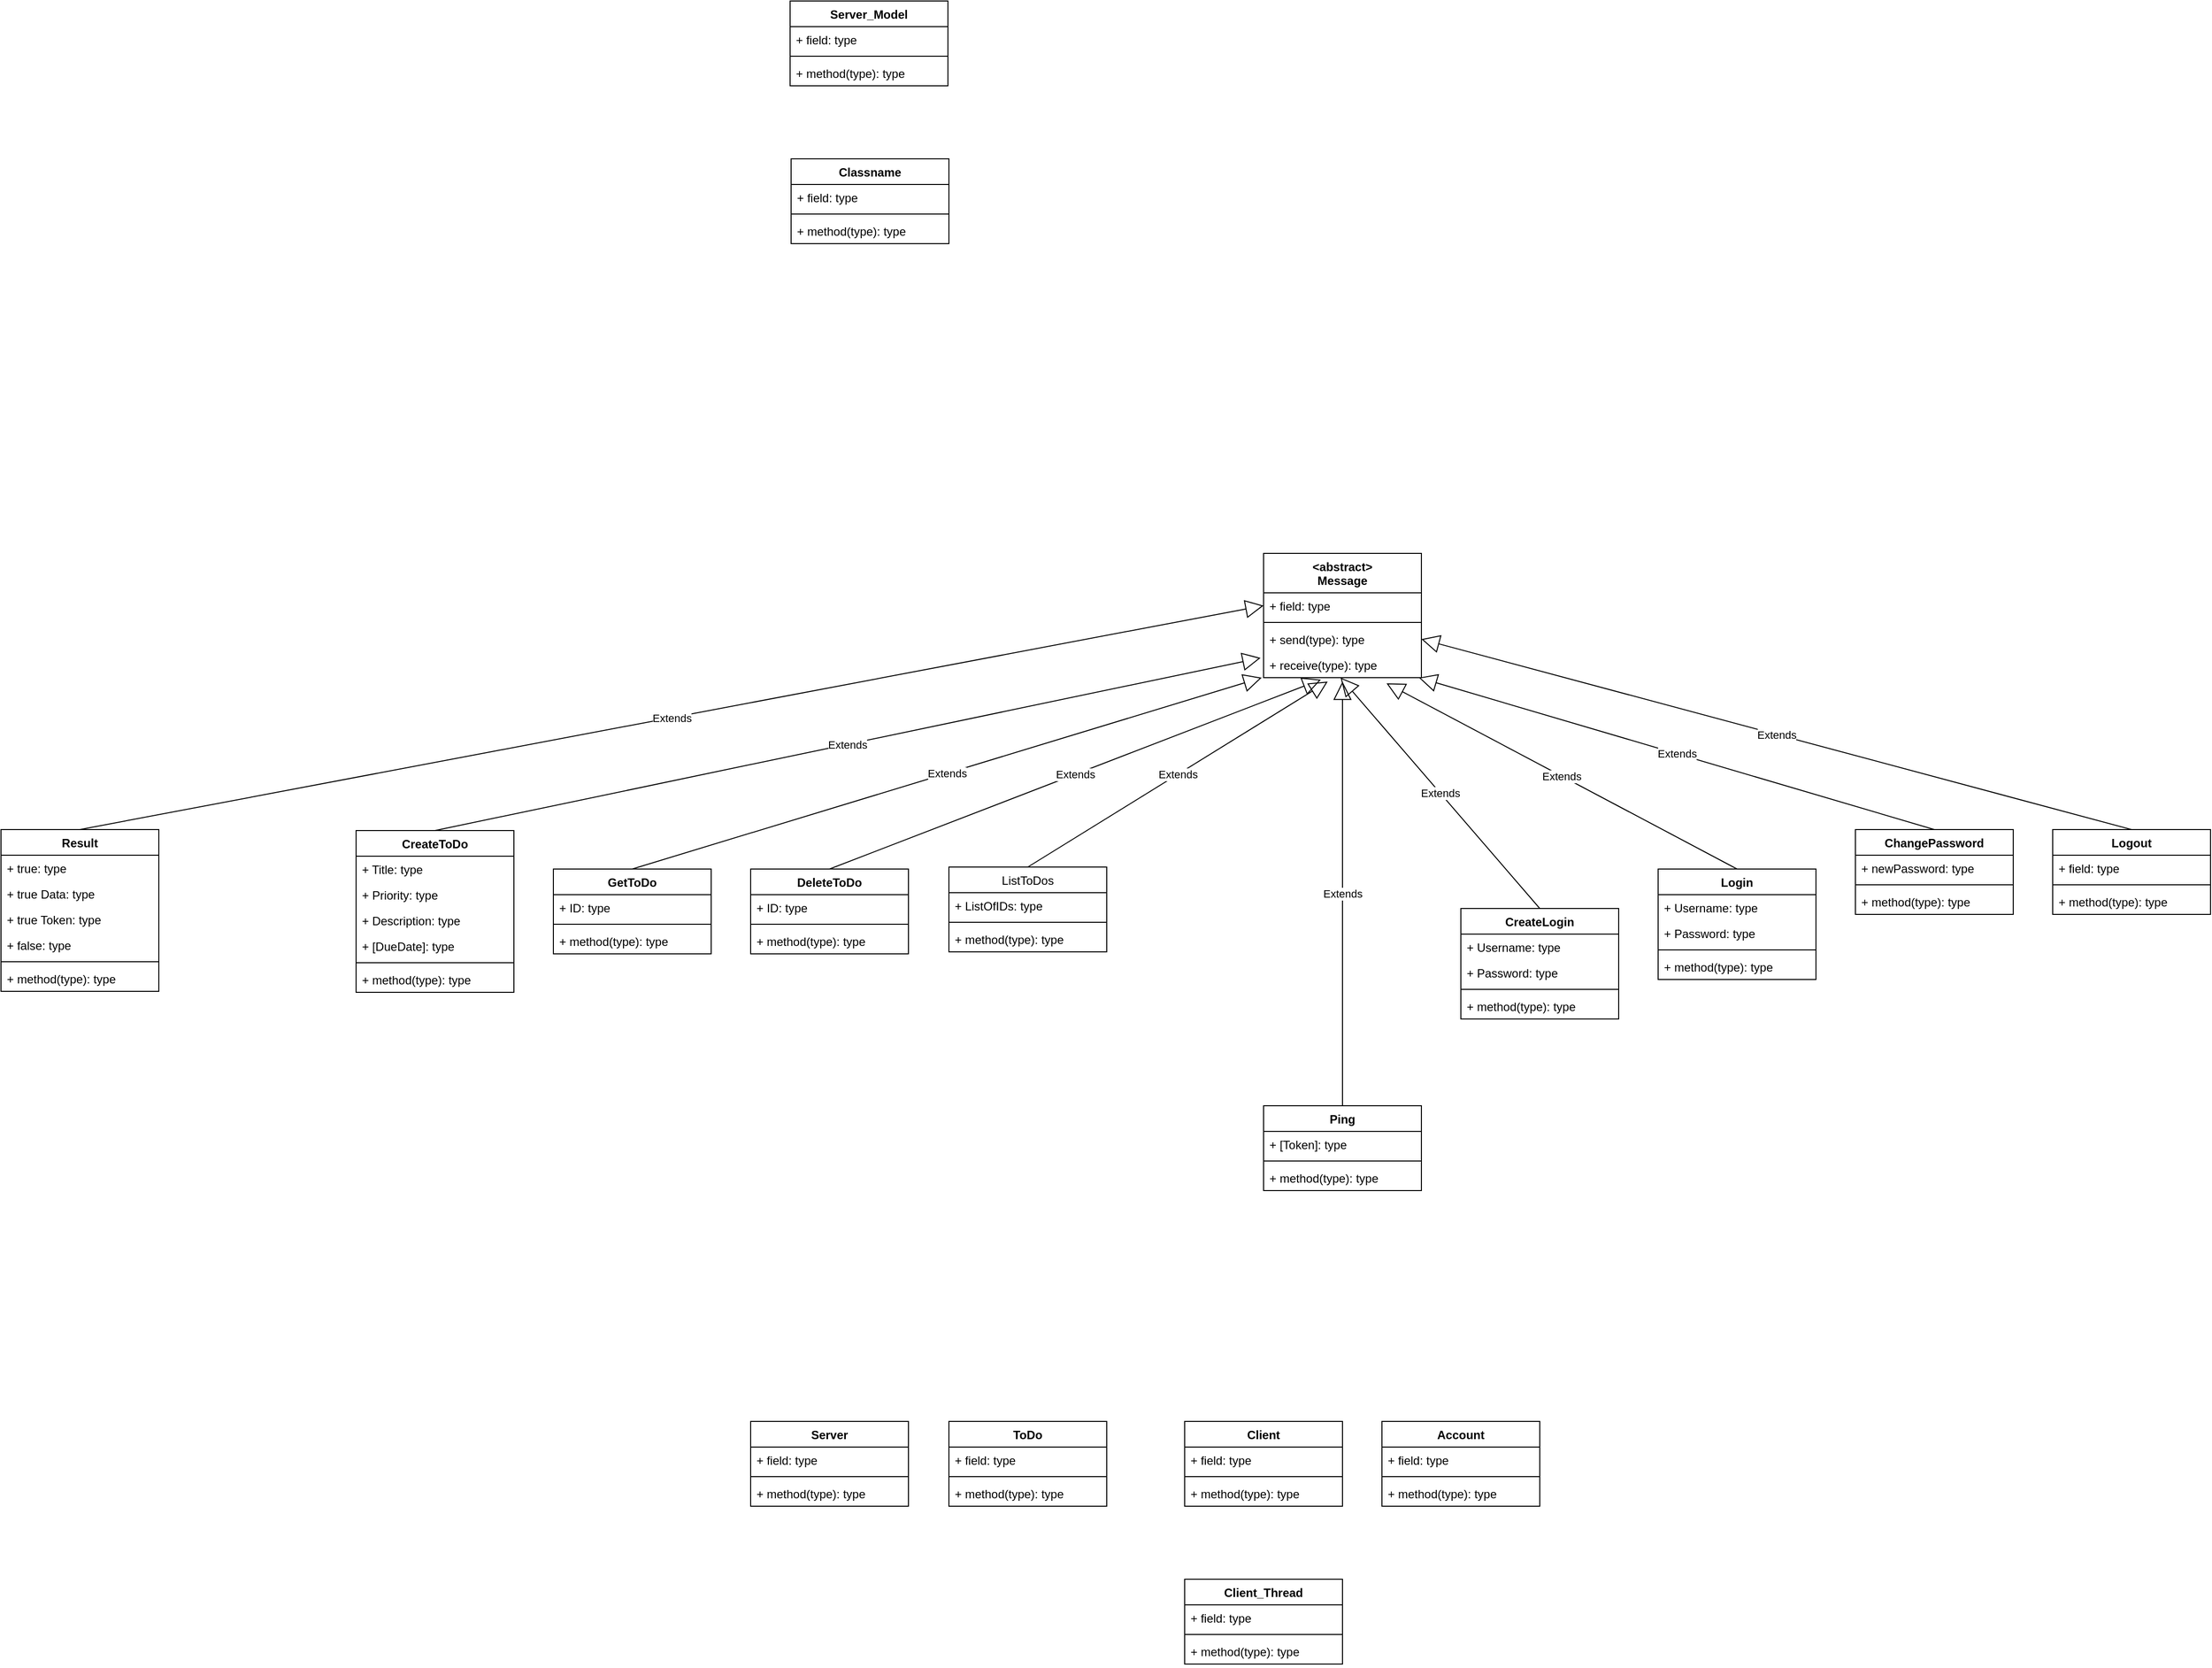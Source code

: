 <mxfile version="13.9.9" type="device"><diagram id="no9WudZWAR67EoonctpQ" name="Seite-1"><mxGraphModel dx="813" dy="470" grid="1" gridSize="10" guides="1" tooltips="1" connect="1" arrows="1" fold="1" page="1" pageScale="1" pageWidth="827" pageHeight="1169" math="0" shadow="0"><root><mxCell id="0"/><mxCell id="1" parent="0"/><mxCell id="TeXNoeXtq7g50QAQcH3q-9" value="Server" style="swimlane;fontStyle=1;align=center;verticalAlign=top;childLayout=stackLayout;horizontal=1;startSize=26;horizontalStack=0;resizeParent=1;resizeParentMax=0;resizeLast=0;collapsible=1;marginBottom=0;" parent="1" vertex="1"><mxGeometry x="1040" y="1560" width="160" height="86" as="geometry"/></mxCell><mxCell id="TeXNoeXtq7g50QAQcH3q-10" value="+ field: type" style="text;strokeColor=none;fillColor=none;align=left;verticalAlign=top;spacingLeft=4;spacingRight=4;overflow=hidden;rotatable=0;points=[[0,0.5],[1,0.5]];portConstraint=eastwest;" parent="TeXNoeXtq7g50QAQcH3q-9" vertex="1"><mxGeometry y="26" width="160" height="26" as="geometry"/></mxCell><mxCell id="TeXNoeXtq7g50QAQcH3q-11" value="" style="line;strokeWidth=1;fillColor=none;align=left;verticalAlign=middle;spacingTop=-1;spacingLeft=3;spacingRight=3;rotatable=0;labelPosition=right;points=[];portConstraint=eastwest;" parent="TeXNoeXtq7g50QAQcH3q-9" vertex="1"><mxGeometry y="52" width="160" height="8" as="geometry"/></mxCell><mxCell id="TeXNoeXtq7g50QAQcH3q-12" value="+ method(type): type" style="text;strokeColor=none;fillColor=none;align=left;verticalAlign=top;spacingLeft=4;spacingRight=4;overflow=hidden;rotatable=0;points=[[0,0.5],[1,0.5]];portConstraint=eastwest;" parent="TeXNoeXtq7g50QAQcH3q-9" vertex="1"><mxGeometry y="60" width="160" height="26" as="geometry"/></mxCell><mxCell id="TeXNoeXtq7g50QAQcH3q-13" value="Client" style="swimlane;fontStyle=1;align=center;verticalAlign=top;childLayout=stackLayout;horizontal=1;startSize=26;horizontalStack=0;resizeParent=1;resizeParentMax=0;resizeLast=0;collapsible=1;marginBottom=0;" parent="1" vertex="1"><mxGeometry x="1480" y="1560" width="160" height="86" as="geometry"/></mxCell><mxCell id="TeXNoeXtq7g50QAQcH3q-14" value="+ field: type" style="text;strokeColor=none;fillColor=none;align=left;verticalAlign=top;spacingLeft=4;spacingRight=4;overflow=hidden;rotatable=0;points=[[0,0.5],[1,0.5]];portConstraint=eastwest;" parent="TeXNoeXtq7g50QAQcH3q-13" vertex="1"><mxGeometry y="26" width="160" height="26" as="geometry"/></mxCell><mxCell id="TeXNoeXtq7g50QAQcH3q-15" value="" style="line;strokeWidth=1;fillColor=none;align=left;verticalAlign=middle;spacingTop=-1;spacingLeft=3;spacingRight=3;rotatable=0;labelPosition=right;points=[];portConstraint=eastwest;" parent="TeXNoeXtq7g50QAQcH3q-13" vertex="1"><mxGeometry y="52" width="160" height="8" as="geometry"/></mxCell><mxCell id="TeXNoeXtq7g50QAQcH3q-16" value="+ method(type): type" style="text;strokeColor=none;fillColor=none;align=left;verticalAlign=top;spacingLeft=4;spacingRight=4;overflow=hidden;rotatable=0;points=[[0,0.5],[1,0.5]];portConstraint=eastwest;" parent="TeXNoeXtq7g50QAQcH3q-13" vertex="1"><mxGeometry y="60" width="160" height="26" as="geometry"/></mxCell><mxCell id="TeXNoeXtq7g50QAQcH3q-17" value="Account" style="swimlane;fontStyle=1;align=center;verticalAlign=top;childLayout=stackLayout;horizontal=1;startSize=26;horizontalStack=0;resizeParent=1;resizeParentMax=0;resizeLast=0;collapsible=1;marginBottom=0;" parent="1" vertex="1"><mxGeometry x="1680" y="1560" width="160" height="86" as="geometry"/></mxCell><mxCell id="TeXNoeXtq7g50QAQcH3q-18" value="+ field: type" style="text;strokeColor=none;fillColor=none;align=left;verticalAlign=top;spacingLeft=4;spacingRight=4;overflow=hidden;rotatable=0;points=[[0,0.5],[1,0.5]];portConstraint=eastwest;" parent="TeXNoeXtq7g50QAQcH3q-17" vertex="1"><mxGeometry y="26" width="160" height="26" as="geometry"/></mxCell><mxCell id="TeXNoeXtq7g50QAQcH3q-19" value="" style="line;strokeWidth=1;fillColor=none;align=left;verticalAlign=middle;spacingTop=-1;spacingLeft=3;spacingRight=3;rotatable=0;labelPosition=right;points=[];portConstraint=eastwest;" parent="TeXNoeXtq7g50QAQcH3q-17" vertex="1"><mxGeometry y="52" width="160" height="8" as="geometry"/></mxCell><mxCell id="TeXNoeXtq7g50QAQcH3q-20" value="+ method(type): type" style="text;strokeColor=none;fillColor=none;align=left;verticalAlign=top;spacingLeft=4;spacingRight=4;overflow=hidden;rotatable=0;points=[[0,0.5],[1,0.5]];portConstraint=eastwest;" parent="TeXNoeXtq7g50QAQcH3q-17" vertex="1"><mxGeometry y="60" width="160" height="26" as="geometry"/></mxCell><mxCell id="TeXNoeXtq7g50QAQcH3q-21" value="Client_Thread" style="swimlane;fontStyle=1;align=center;verticalAlign=top;childLayout=stackLayout;horizontal=1;startSize=26;horizontalStack=0;resizeParent=1;resizeParentMax=0;resizeLast=0;collapsible=1;marginBottom=0;" parent="1" vertex="1"><mxGeometry x="1480" y="1720" width="160" height="86" as="geometry"/></mxCell><mxCell id="TeXNoeXtq7g50QAQcH3q-22" value="+ field: type" style="text;strokeColor=none;fillColor=none;align=left;verticalAlign=top;spacingLeft=4;spacingRight=4;overflow=hidden;rotatable=0;points=[[0,0.5],[1,0.5]];portConstraint=eastwest;" parent="TeXNoeXtq7g50QAQcH3q-21" vertex="1"><mxGeometry y="26" width="160" height="26" as="geometry"/></mxCell><mxCell id="TeXNoeXtq7g50QAQcH3q-23" value="" style="line;strokeWidth=1;fillColor=none;align=left;verticalAlign=middle;spacingTop=-1;spacingLeft=3;spacingRight=3;rotatable=0;labelPosition=right;points=[];portConstraint=eastwest;" parent="TeXNoeXtq7g50QAQcH3q-21" vertex="1"><mxGeometry y="52" width="160" height="8" as="geometry"/></mxCell><mxCell id="TeXNoeXtq7g50QAQcH3q-24" value="+ method(type): type" style="text;strokeColor=none;fillColor=none;align=left;verticalAlign=top;spacingLeft=4;spacingRight=4;overflow=hidden;rotatable=0;points=[[0,0.5],[1,0.5]];portConstraint=eastwest;" parent="TeXNoeXtq7g50QAQcH3q-21" vertex="1"><mxGeometry y="60" width="160" height="26" as="geometry"/></mxCell><mxCell id="TeXNoeXtq7g50QAQcH3q-25" value="ToDo" style="swimlane;fontStyle=1;align=center;verticalAlign=top;childLayout=stackLayout;horizontal=1;startSize=26;horizontalStack=0;resizeParent=1;resizeParentMax=0;resizeLast=0;collapsible=1;marginBottom=0;" parent="1" vertex="1"><mxGeometry x="1241" y="1560" width="160" height="86" as="geometry"/></mxCell><mxCell id="TeXNoeXtq7g50QAQcH3q-26" value="+ field: type" style="text;strokeColor=none;fillColor=none;align=left;verticalAlign=top;spacingLeft=4;spacingRight=4;overflow=hidden;rotatable=0;points=[[0,0.5],[1,0.5]];portConstraint=eastwest;" parent="TeXNoeXtq7g50QAQcH3q-25" vertex="1"><mxGeometry y="26" width="160" height="26" as="geometry"/></mxCell><mxCell id="TeXNoeXtq7g50QAQcH3q-27" value="" style="line;strokeWidth=1;fillColor=none;align=left;verticalAlign=middle;spacingTop=-1;spacingLeft=3;spacingRight=3;rotatable=0;labelPosition=right;points=[];portConstraint=eastwest;" parent="TeXNoeXtq7g50QAQcH3q-25" vertex="1"><mxGeometry y="52" width="160" height="8" as="geometry"/></mxCell><mxCell id="TeXNoeXtq7g50QAQcH3q-28" value="+ method(type): type" style="text;strokeColor=none;fillColor=none;align=left;verticalAlign=top;spacingLeft=4;spacingRight=4;overflow=hidden;rotatable=0;points=[[0,0.5],[1,0.5]];portConstraint=eastwest;" parent="TeXNoeXtq7g50QAQcH3q-25" vertex="1"><mxGeometry y="60" width="160" height="26" as="geometry"/></mxCell><mxCell id="TeXNoeXtq7g50QAQcH3q-30" value="&lt;abstract&gt;&#10;Message" style="swimlane;fontStyle=1;align=center;verticalAlign=top;childLayout=stackLayout;horizontal=1;startSize=40;horizontalStack=0;resizeParent=1;resizeParentMax=0;resizeLast=0;collapsible=1;marginBottom=0;" parent="1" vertex="1"><mxGeometry x="1560" y="680" width="160" height="126" as="geometry"/></mxCell><mxCell id="TeXNoeXtq7g50QAQcH3q-31" value="+ field: type" style="text;strokeColor=none;fillColor=none;align=left;verticalAlign=top;spacingLeft=4;spacingRight=4;overflow=hidden;rotatable=0;points=[[0,0.5],[1,0.5]];portConstraint=eastwest;" parent="TeXNoeXtq7g50QAQcH3q-30" vertex="1"><mxGeometry y="40" width="160" height="26" as="geometry"/></mxCell><mxCell id="TeXNoeXtq7g50QAQcH3q-32" value="" style="line;strokeWidth=1;fillColor=none;align=left;verticalAlign=middle;spacingTop=-1;spacingLeft=3;spacingRight=3;rotatable=0;labelPosition=right;points=[];portConstraint=eastwest;" parent="TeXNoeXtq7g50QAQcH3q-30" vertex="1"><mxGeometry y="66" width="160" height="8" as="geometry"/></mxCell><mxCell id="TeXNoeXtq7g50QAQcH3q-33" value="+ send(type): type" style="text;strokeColor=none;fillColor=none;align=left;verticalAlign=top;spacingLeft=4;spacingRight=4;overflow=hidden;rotatable=0;points=[[0,0.5],[1,0.5]];portConstraint=eastwest;" parent="TeXNoeXtq7g50QAQcH3q-30" vertex="1"><mxGeometry y="74" width="160" height="26" as="geometry"/></mxCell><mxCell id="TeXNoeXtq7g50QAQcH3q-34" value="+ receive(type): type" style="text;strokeColor=none;fillColor=none;align=left;verticalAlign=top;spacingLeft=4;spacingRight=4;overflow=hidden;rotatable=0;points=[[0,0.5],[1,0.5]];portConstraint=eastwest;" parent="TeXNoeXtq7g50QAQcH3q-30" vertex="1"><mxGeometry y="100" width="160" height="26" as="geometry"/></mxCell><mxCell id="TeXNoeXtq7g50QAQcH3q-35" value="CreateLogin" style="swimlane;fontStyle=1;align=center;verticalAlign=top;childLayout=stackLayout;horizontal=1;startSize=26;horizontalStack=0;resizeParent=1;resizeParentMax=0;resizeLast=0;collapsible=1;marginBottom=0;" parent="1" vertex="1"><mxGeometry x="1760" y="1040" width="160" height="112" as="geometry"/></mxCell><mxCell id="TeXNoeXtq7g50QAQcH3q-39" value="Extends" style="endArrow=block;endSize=16;endFill=0;html=1;entryX=0.488;entryY=1;entryDx=0;entryDy=0;entryPerimeter=0;" parent="TeXNoeXtq7g50QAQcH3q-35" target="TeXNoeXtq7g50QAQcH3q-34" edge="1"><mxGeometry width="160" relative="1" as="geometry"><mxPoint x="80" as="sourcePoint"/><mxPoint x="240" as="targetPoint"/></mxGeometry></mxCell><mxCell id="TeXNoeXtq7g50QAQcH3q-36" value="+ Username: type" style="text;strokeColor=none;fillColor=none;align=left;verticalAlign=top;spacingLeft=4;spacingRight=4;overflow=hidden;rotatable=0;points=[[0,0.5],[1,0.5]];portConstraint=eastwest;" parent="TeXNoeXtq7g50QAQcH3q-35" vertex="1"><mxGeometry y="26" width="160" height="26" as="geometry"/></mxCell><mxCell id="TeXNoeXtq7g50QAQcH3q-79" value="+ Password: type" style="text;strokeColor=none;fillColor=none;align=left;verticalAlign=top;spacingLeft=4;spacingRight=4;overflow=hidden;rotatable=0;points=[[0,0.5],[1,0.5]];portConstraint=eastwest;" parent="TeXNoeXtq7g50QAQcH3q-35" vertex="1"><mxGeometry y="52" width="160" height="26" as="geometry"/></mxCell><mxCell id="TeXNoeXtq7g50QAQcH3q-37" value="" style="line;strokeWidth=1;fillColor=none;align=left;verticalAlign=middle;spacingTop=-1;spacingLeft=3;spacingRight=3;rotatable=0;labelPosition=right;points=[];portConstraint=eastwest;" parent="TeXNoeXtq7g50QAQcH3q-35" vertex="1"><mxGeometry y="78" width="160" height="8" as="geometry"/></mxCell><mxCell id="TeXNoeXtq7g50QAQcH3q-38" value="+ method(type): type" style="text;strokeColor=none;fillColor=none;align=left;verticalAlign=top;spacingLeft=4;spacingRight=4;overflow=hidden;rotatable=0;points=[[0,0.5],[1,0.5]];portConstraint=eastwest;" parent="TeXNoeXtq7g50QAQcH3q-35" vertex="1"><mxGeometry y="86" width="160" height="26" as="geometry"/></mxCell><mxCell id="TeXNoeXtq7g50QAQcH3q-44" value="ChangePassword" style="swimlane;fontStyle=1;align=center;verticalAlign=top;childLayout=stackLayout;horizontal=1;startSize=26;horizontalStack=0;resizeParent=1;resizeParentMax=0;resizeLast=0;collapsible=1;marginBottom=0;" parent="1" vertex="1"><mxGeometry x="2160" y="960" width="160" height="86" as="geometry"/></mxCell><mxCell id="TeXNoeXtq7g50QAQcH3q-45" value="Extends" style="endArrow=block;endSize=16;endFill=0;html=1;entryX=0.984;entryY=1;entryDx=0;entryDy=0;entryPerimeter=0;" parent="TeXNoeXtq7g50QAQcH3q-44" target="TeXNoeXtq7g50QAQcH3q-34" edge="1"><mxGeometry width="160" relative="1" as="geometry"><mxPoint x="80" as="sourcePoint"/><mxPoint x="240" as="targetPoint"/></mxGeometry></mxCell><mxCell id="TeXNoeXtq7g50QAQcH3q-46" value="+ newPassword: type" style="text;strokeColor=none;fillColor=none;align=left;verticalAlign=top;spacingLeft=4;spacingRight=4;overflow=hidden;rotatable=0;points=[[0,0.5],[1,0.5]];portConstraint=eastwest;" parent="TeXNoeXtq7g50QAQcH3q-44" vertex="1"><mxGeometry y="26" width="160" height="26" as="geometry"/></mxCell><mxCell id="TeXNoeXtq7g50QAQcH3q-47" value="" style="line;strokeWidth=1;fillColor=none;align=left;verticalAlign=middle;spacingTop=-1;spacingLeft=3;spacingRight=3;rotatable=0;labelPosition=right;points=[];portConstraint=eastwest;" parent="TeXNoeXtq7g50QAQcH3q-44" vertex="1"><mxGeometry y="52" width="160" height="8" as="geometry"/></mxCell><mxCell id="TeXNoeXtq7g50QAQcH3q-48" value="+ method(type): type" style="text;strokeColor=none;fillColor=none;align=left;verticalAlign=top;spacingLeft=4;spacingRight=4;overflow=hidden;rotatable=0;points=[[0,0.5],[1,0.5]];portConstraint=eastwest;" parent="TeXNoeXtq7g50QAQcH3q-44" vertex="1"><mxGeometry y="60" width="160" height="26" as="geometry"/></mxCell><mxCell id="TeXNoeXtq7g50QAQcH3q-49" value="Logout" style="swimlane;fontStyle=1;align=center;verticalAlign=top;childLayout=stackLayout;horizontal=1;startSize=26;horizontalStack=0;resizeParent=1;resizeParentMax=0;resizeLast=0;collapsible=1;marginBottom=0;" parent="1" vertex="1"><mxGeometry x="2360" y="960" width="160" height="86" as="geometry"/></mxCell><mxCell id="TeXNoeXtq7g50QAQcH3q-50" value="Extends" style="endArrow=block;endSize=16;endFill=0;html=1;entryX=1;entryY=0.5;entryDx=0;entryDy=0;" parent="TeXNoeXtq7g50QAQcH3q-49" target="TeXNoeXtq7g50QAQcH3q-33" edge="1"><mxGeometry width="160" relative="1" as="geometry"><mxPoint x="80" as="sourcePoint"/><mxPoint x="240" as="targetPoint"/></mxGeometry></mxCell><mxCell id="TeXNoeXtq7g50QAQcH3q-51" value="+ field: type" style="text;strokeColor=none;fillColor=none;align=left;verticalAlign=top;spacingLeft=4;spacingRight=4;overflow=hidden;rotatable=0;points=[[0,0.5],[1,0.5]];portConstraint=eastwest;" parent="TeXNoeXtq7g50QAQcH3q-49" vertex="1"><mxGeometry y="26" width="160" height="26" as="geometry"/></mxCell><mxCell id="TeXNoeXtq7g50QAQcH3q-52" value="" style="line;strokeWidth=1;fillColor=none;align=left;verticalAlign=middle;spacingTop=-1;spacingLeft=3;spacingRight=3;rotatable=0;labelPosition=right;points=[];portConstraint=eastwest;" parent="TeXNoeXtq7g50QAQcH3q-49" vertex="1"><mxGeometry y="52" width="160" height="8" as="geometry"/></mxCell><mxCell id="TeXNoeXtq7g50QAQcH3q-53" value="+ method(type): type" style="text;strokeColor=none;fillColor=none;align=left;verticalAlign=top;spacingLeft=4;spacingRight=4;overflow=hidden;rotatable=0;points=[[0,0.5],[1,0.5]];portConstraint=eastwest;" parent="TeXNoeXtq7g50QAQcH3q-49" vertex="1"><mxGeometry y="60" width="160" height="26" as="geometry"/></mxCell><mxCell id="TeXNoeXtq7g50QAQcH3q-54" value="CreateToDo" style="swimlane;fontStyle=1;align=center;verticalAlign=top;childLayout=stackLayout;horizontal=1;startSize=26;horizontalStack=0;resizeParent=1;resizeParentMax=0;resizeLast=0;collapsible=1;marginBottom=0;" parent="1" vertex="1"><mxGeometry x="640" y="961" width="160" height="164" as="geometry"/></mxCell><mxCell id="TeXNoeXtq7g50QAQcH3q-55" value="Extends" style="endArrow=block;endSize=16;endFill=0;html=1;entryX=-0.019;entryY=0.231;entryDx=0;entryDy=0;entryPerimeter=0;" parent="TeXNoeXtq7g50QAQcH3q-54" target="TeXNoeXtq7g50QAQcH3q-34" edge="1"><mxGeometry width="160" relative="1" as="geometry"><mxPoint x="80" as="sourcePoint"/><mxPoint x="240" as="targetPoint"/></mxGeometry></mxCell><mxCell id="TeXNoeXtq7g50QAQcH3q-56" value="+ Title: type" style="text;strokeColor=none;fillColor=none;align=left;verticalAlign=top;spacingLeft=4;spacingRight=4;overflow=hidden;rotatable=0;points=[[0,0.5],[1,0.5]];portConstraint=eastwest;" parent="TeXNoeXtq7g50QAQcH3q-54" vertex="1"><mxGeometry y="26" width="160" height="26" as="geometry"/></mxCell><mxCell id="TeXNoeXtq7g50QAQcH3q-86" value="+ Priority: type" style="text;strokeColor=none;fillColor=none;align=left;verticalAlign=top;spacingLeft=4;spacingRight=4;overflow=hidden;rotatable=0;points=[[0,0.5],[1,0.5]];portConstraint=eastwest;" parent="TeXNoeXtq7g50QAQcH3q-54" vertex="1"><mxGeometry y="52" width="160" height="26" as="geometry"/></mxCell><mxCell id="TeXNoeXtq7g50QAQcH3q-87" value="+ Description: type" style="text;strokeColor=none;fillColor=none;align=left;verticalAlign=top;spacingLeft=4;spacingRight=4;overflow=hidden;rotatable=0;points=[[0,0.5],[1,0.5]];portConstraint=eastwest;" parent="TeXNoeXtq7g50QAQcH3q-54" vertex="1"><mxGeometry y="78" width="160" height="26" as="geometry"/></mxCell><mxCell id="TeXNoeXtq7g50QAQcH3q-88" value="+ [DueDate]: type" style="text;strokeColor=none;fillColor=none;align=left;verticalAlign=top;spacingLeft=4;spacingRight=4;overflow=hidden;rotatable=0;points=[[0,0.5],[1,0.5]];portConstraint=eastwest;" parent="TeXNoeXtq7g50QAQcH3q-54" vertex="1"><mxGeometry y="104" width="160" height="26" as="geometry"/></mxCell><mxCell id="TeXNoeXtq7g50QAQcH3q-57" value="" style="line;strokeWidth=1;fillColor=none;align=left;verticalAlign=middle;spacingTop=-1;spacingLeft=3;spacingRight=3;rotatable=0;labelPosition=right;points=[];portConstraint=eastwest;" parent="TeXNoeXtq7g50QAQcH3q-54" vertex="1"><mxGeometry y="130" width="160" height="8" as="geometry"/></mxCell><mxCell id="TeXNoeXtq7g50QAQcH3q-58" value="+ method(type): type" style="text;strokeColor=none;fillColor=none;align=left;verticalAlign=top;spacingLeft=4;spacingRight=4;overflow=hidden;rotatable=0;points=[[0,0.5],[1,0.5]];portConstraint=eastwest;" parent="TeXNoeXtq7g50QAQcH3q-54" vertex="1"><mxGeometry y="138" width="160" height="26" as="geometry"/></mxCell><mxCell id="TeXNoeXtq7g50QAQcH3q-59" value="GetToDo" style="swimlane;fontStyle=1;align=center;verticalAlign=top;childLayout=stackLayout;horizontal=1;startSize=26;horizontalStack=0;resizeParent=1;resizeParentMax=0;resizeLast=0;collapsible=1;marginBottom=0;" parent="1" vertex="1"><mxGeometry x="840" y="1000" width="160" height="86" as="geometry"/></mxCell><mxCell id="TeXNoeXtq7g50QAQcH3q-60" value="Extends" style="endArrow=block;endSize=16;endFill=0;html=1;entryX=-0.012;entryY=1;entryDx=0;entryDy=0;entryPerimeter=0;" parent="TeXNoeXtq7g50QAQcH3q-59" target="TeXNoeXtq7g50QAQcH3q-34" edge="1"><mxGeometry width="160" relative="1" as="geometry"><mxPoint x="80" as="sourcePoint"/><mxPoint x="240" as="targetPoint"/></mxGeometry></mxCell><mxCell id="TeXNoeXtq7g50QAQcH3q-61" value="+ ID: type" style="text;strokeColor=none;fillColor=none;align=left;verticalAlign=top;spacingLeft=4;spacingRight=4;overflow=hidden;rotatable=0;points=[[0,0.5],[1,0.5]];portConstraint=eastwest;" parent="TeXNoeXtq7g50QAQcH3q-59" vertex="1"><mxGeometry y="26" width="160" height="26" as="geometry"/></mxCell><mxCell id="TeXNoeXtq7g50QAQcH3q-62" value="" style="line;strokeWidth=1;fillColor=none;align=left;verticalAlign=middle;spacingTop=-1;spacingLeft=3;spacingRight=3;rotatable=0;labelPosition=right;points=[];portConstraint=eastwest;" parent="TeXNoeXtq7g50QAQcH3q-59" vertex="1"><mxGeometry y="52" width="160" height="8" as="geometry"/></mxCell><mxCell id="TeXNoeXtq7g50QAQcH3q-63" value="+ method(type): type" style="text;strokeColor=none;fillColor=none;align=left;verticalAlign=top;spacingLeft=4;spacingRight=4;overflow=hidden;rotatable=0;points=[[0,0.5],[1,0.5]];portConstraint=eastwest;" parent="TeXNoeXtq7g50QAQcH3q-59" vertex="1"><mxGeometry y="60" width="160" height="26" as="geometry"/></mxCell><mxCell id="TeXNoeXtq7g50QAQcH3q-64" value="DeleteToDo" style="swimlane;fontStyle=1;align=center;verticalAlign=top;childLayout=stackLayout;horizontal=1;startSize=26;horizontalStack=0;resizeParent=1;resizeParentMax=0;resizeLast=0;collapsible=1;marginBottom=0;" parent="1" vertex="1"><mxGeometry x="1040" y="1000" width="160" height="86" as="geometry"/></mxCell><mxCell id="TeXNoeXtq7g50QAQcH3q-65" value="Extends" style="endArrow=block;endSize=16;endFill=0;html=1;entryX=0.363;entryY=1.077;entryDx=0;entryDy=0;entryPerimeter=0;" parent="TeXNoeXtq7g50QAQcH3q-64" target="TeXNoeXtq7g50QAQcH3q-34" edge="1"><mxGeometry width="160" relative="1" as="geometry"><mxPoint x="80" as="sourcePoint"/><mxPoint x="240" as="targetPoint"/></mxGeometry></mxCell><mxCell id="TeXNoeXtq7g50QAQcH3q-66" value="+ ID: type" style="text;strokeColor=none;fillColor=none;align=left;verticalAlign=top;spacingLeft=4;spacingRight=4;overflow=hidden;rotatable=0;points=[[0,0.5],[1,0.5]];portConstraint=eastwest;" parent="TeXNoeXtq7g50QAQcH3q-64" vertex="1"><mxGeometry y="26" width="160" height="26" as="geometry"/></mxCell><mxCell id="TeXNoeXtq7g50QAQcH3q-67" value="" style="line;strokeWidth=1;fillColor=none;align=left;verticalAlign=middle;spacingTop=-1;spacingLeft=3;spacingRight=3;rotatable=0;labelPosition=right;points=[];portConstraint=eastwest;" parent="TeXNoeXtq7g50QAQcH3q-64" vertex="1"><mxGeometry y="52" width="160" height="8" as="geometry"/></mxCell><mxCell id="TeXNoeXtq7g50QAQcH3q-68" value="+ method(type): type" style="text;strokeColor=none;fillColor=none;align=left;verticalAlign=top;spacingLeft=4;spacingRight=4;overflow=hidden;rotatable=0;points=[[0,0.5],[1,0.5]];portConstraint=eastwest;" parent="TeXNoeXtq7g50QAQcH3q-64" vertex="1"><mxGeometry y="60" width="160" height="26" as="geometry"/></mxCell><mxCell id="TeXNoeXtq7g50QAQcH3q-69" value="ListToDos" style="swimlane;fontStyle=0;align=center;verticalAlign=top;childLayout=stackLayout;horizontal=1;startSize=26;horizontalStack=0;resizeParent=1;resizeParentMax=0;resizeLast=0;collapsible=1;marginBottom=0;" parent="1" vertex="1"><mxGeometry x="1241" y="998" width="160" height="86" as="geometry"/></mxCell><mxCell id="TeXNoeXtq7g50QAQcH3q-70" value="Extends" style="endArrow=block;endSize=16;endFill=0;html=1;entryX=0.406;entryY=1.154;entryDx=0;entryDy=0;entryPerimeter=0;" parent="TeXNoeXtq7g50QAQcH3q-69" target="TeXNoeXtq7g50QAQcH3q-34" edge="1"><mxGeometry width="160" relative="1" as="geometry"><mxPoint x="80" as="sourcePoint"/><mxPoint x="339" y="-188" as="targetPoint"/></mxGeometry></mxCell><mxCell id="TeXNoeXtq7g50QAQcH3q-71" value="+ ListOfIDs: type" style="text;strokeColor=none;fillColor=none;align=left;verticalAlign=top;spacingLeft=4;spacingRight=4;overflow=hidden;rotatable=0;points=[[0,0.5],[1,0.5]];portConstraint=eastwest;" parent="TeXNoeXtq7g50QAQcH3q-69" vertex="1"><mxGeometry y="26" width="160" height="26" as="geometry"/></mxCell><mxCell id="TeXNoeXtq7g50QAQcH3q-72" value="" style="line;strokeWidth=1;fillColor=none;align=left;verticalAlign=middle;spacingTop=-1;spacingLeft=3;spacingRight=3;rotatable=0;labelPosition=right;points=[];portConstraint=eastwest;" parent="TeXNoeXtq7g50QAQcH3q-69" vertex="1"><mxGeometry y="52" width="160" height="8" as="geometry"/></mxCell><mxCell id="TeXNoeXtq7g50QAQcH3q-73" value="+ method(type): type" style="text;strokeColor=none;fillColor=none;align=left;verticalAlign=top;spacingLeft=4;spacingRight=4;overflow=hidden;rotatable=0;points=[[0,0.5],[1,0.5]];portConstraint=eastwest;" parent="TeXNoeXtq7g50QAQcH3q-69" vertex="1"><mxGeometry y="60" width="160" height="26" as="geometry"/></mxCell><mxCell id="TeXNoeXtq7g50QAQcH3q-74" value="Ping" style="swimlane;fontStyle=1;align=center;verticalAlign=top;childLayout=stackLayout;horizontal=1;startSize=26;horizontalStack=0;resizeParent=1;resizeParentMax=0;resizeLast=0;collapsible=1;marginBottom=0;" parent="1" vertex="1"><mxGeometry x="1560" y="1240" width="160" height="86" as="geometry"/></mxCell><mxCell id="TeXNoeXtq7g50QAQcH3q-75" value="Extends" style="endArrow=block;endSize=16;endFill=0;html=1;" parent="TeXNoeXtq7g50QAQcH3q-74" edge="1"><mxGeometry width="160" relative="1" as="geometry"><mxPoint x="80" as="sourcePoint"/><mxPoint x="80" y="-430" as="targetPoint"/></mxGeometry></mxCell><mxCell id="TeXNoeXtq7g50QAQcH3q-76" value="+ [Token]: type" style="text;strokeColor=none;fillColor=none;align=left;verticalAlign=top;spacingLeft=4;spacingRight=4;overflow=hidden;rotatable=0;points=[[0,0.5],[1,0.5]];portConstraint=eastwest;" parent="TeXNoeXtq7g50QAQcH3q-74" vertex="1"><mxGeometry y="26" width="160" height="26" as="geometry"/></mxCell><mxCell id="TeXNoeXtq7g50QAQcH3q-77" value="" style="line;strokeWidth=1;fillColor=none;align=left;verticalAlign=middle;spacingTop=-1;spacingLeft=3;spacingRight=3;rotatable=0;labelPosition=right;points=[];portConstraint=eastwest;" parent="TeXNoeXtq7g50QAQcH3q-74" vertex="1"><mxGeometry y="52" width="160" height="8" as="geometry"/></mxCell><mxCell id="TeXNoeXtq7g50QAQcH3q-78" value="+ method(type): type" style="text;strokeColor=none;fillColor=none;align=left;verticalAlign=top;spacingLeft=4;spacingRight=4;overflow=hidden;rotatable=0;points=[[0,0.5],[1,0.5]];portConstraint=eastwest;" parent="TeXNoeXtq7g50QAQcH3q-74" vertex="1"><mxGeometry y="60" width="160" height="26" as="geometry"/></mxCell><mxCell id="TeXNoeXtq7g50QAQcH3q-80" value="Login" style="swimlane;fontStyle=1;align=center;verticalAlign=top;childLayout=stackLayout;horizontal=1;startSize=26;horizontalStack=0;resizeParent=1;resizeParentMax=0;resizeLast=0;collapsible=1;marginBottom=0;" parent="1" vertex="1"><mxGeometry x="1960" y="1000" width="160" height="112" as="geometry"/></mxCell><mxCell id="TeXNoeXtq7g50QAQcH3q-81" value="Extends" style="endArrow=block;endSize=16;endFill=0;html=1;entryX=0.779;entryY=1.22;entryDx=0;entryDy=0;entryPerimeter=0;" parent="TeXNoeXtq7g50QAQcH3q-80" target="TeXNoeXtq7g50QAQcH3q-34" edge="1"><mxGeometry width="160" relative="1" as="geometry"><mxPoint x="80" as="sourcePoint"/><mxPoint x="240" as="targetPoint"/></mxGeometry></mxCell><mxCell id="TeXNoeXtq7g50QAQcH3q-82" value="+ Username: type" style="text;strokeColor=none;fillColor=none;align=left;verticalAlign=top;spacingLeft=4;spacingRight=4;overflow=hidden;rotatable=0;points=[[0,0.5],[1,0.5]];portConstraint=eastwest;" parent="TeXNoeXtq7g50QAQcH3q-80" vertex="1"><mxGeometry y="26" width="160" height="26" as="geometry"/></mxCell><mxCell id="TeXNoeXtq7g50QAQcH3q-83" value="+ Password: type" style="text;strokeColor=none;fillColor=none;align=left;verticalAlign=top;spacingLeft=4;spacingRight=4;overflow=hidden;rotatable=0;points=[[0,0.5],[1,0.5]];portConstraint=eastwest;" parent="TeXNoeXtq7g50QAQcH3q-80" vertex="1"><mxGeometry y="52" width="160" height="26" as="geometry"/></mxCell><mxCell id="TeXNoeXtq7g50QAQcH3q-84" value="" style="line;strokeWidth=1;fillColor=none;align=left;verticalAlign=middle;spacingTop=-1;spacingLeft=3;spacingRight=3;rotatable=0;labelPosition=right;points=[];portConstraint=eastwest;" parent="TeXNoeXtq7g50QAQcH3q-80" vertex="1"><mxGeometry y="78" width="160" height="8" as="geometry"/></mxCell><mxCell id="TeXNoeXtq7g50QAQcH3q-85" value="+ method(type): type" style="text;strokeColor=none;fillColor=none;align=left;verticalAlign=top;spacingLeft=4;spacingRight=4;overflow=hidden;rotatable=0;points=[[0,0.5],[1,0.5]];portConstraint=eastwest;" parent="TeXNoeXtq7g50QAQcH3q-80" vertex="1"><mxGeometry y="86" width="160" height="26" as="geometry"/></mxCell><mxCell id="TeXNoeXtq7g50QAQcH3q-89" value="Result" style="swimlane;fontStyle=1;align=center;verticalAlign=top;childLayout=stackLayout;horizontal=1;startSize=26;horizontalStack=0;resizeParent=1;resizeParentMax=0;resizeLast=0;collapsible=1;marginBottom=0;" parent="1" vertex="1"><mxGeometry x="280" y="960" width="160" height="164" as="geometry"/></mxCell><mxCell id="TeXNoeXtq7g50QAQcH3q-90" value="+ true: type" style="text;strokeColor=none;fillColor=none;align=left;verticalAlign=top;spacingLeft=4;spacingRight=4;overflow=hidden;rotatable=0;points=[[0,0.5],[1,0.5]];portConstraint=eastwest;" parent="TeXNoeXtq7g50QAQcH3q-89" vertex="1"><mxGeometry y="26" width="160" height="26" as="geometry"/></mxCell><mxCell id="TeXNoeXtq7g50QAQcH3q-95" value="+ true Data: type" style="text;strokeColor=none;fillColor=none;align=left;verticalAlign=top;spacingLeft=4;spacingRight=4;overflow=hidden;rotatable=0;points=[[0,0.5],[1,0.5]];portConstraint=eastwest;" parent="TeXNoeXtq7g50QAQcH3q-89" vertex="1"><mxGeometry y="52" width="160" height="26" as="geometry"/></mxCell><mxCell id="TeXNoeXtq7g50QAQcH3q-96" value="+ true Token: type" style="text;strokeColor=none;fillColor=none;align=left;verticalAlign=top;spacingLeft=4;spacingRight=4;overflow=hidden;rotatable=0;points=[[0,0.5],[1,0.5]];portConstraint=eastwest;" parent="TeXNoeXtq7g50QAQcH3q-89" vertex="1"><mxGeometry y="78" width="160" height="26" as="geometry"/></mxCell><mxCell id="TeXNoeXtq7g50QAQcH3q-94" value="+ false: type" style="text;strokeColor=none;fillColor=none;align=left;verticalAlign=top;spacingLeft=4;spacingRight=4;overflow=hidden;rotatable=0;points=[[0,0.5],[1,0.5]];portConstraint=eastwest;" parent="TeXNoeXtq7g50QAQcH3q-89" vertex="1"><mxGeometry y="104" width="160" height="26" as="geometry"/></mxCell><mxCell id="TeXNoeXtq7g50QAQcH3q-91" value="" style="line;strokeWidth=1;fillColor=none;align=left;verticalAlign=middle;spacingTop=-1;spacingLeft=3;spacingRight=3;rotatable=0;labelPosition=right;points=[];portConstraint=eastwest;" parent="TeXNoeXtq7g50QAQcH3q-89" vertex="1"><mxGeometry y="130" width="160" height="8" as="geometry"/></mxCell><mxCell id="TeXNoeXtq7g50QAQcH3q-92" value="+ method(type): type" style="text;strokeColor=none;fillColor=none;align=left;verticalAlign=top;spacingLeft=4;spacingRight=4;overflow=hidden;rotatable=0;points=[[0,0.5],[1,0.5]];portConstraint=eastwest;" parent="TeXNoeXtq7g50QAQcH3q-89" vertex="1"><mxGeometry y="138" width="160" height="26" as="geometry"/></mxCell><mxCell id="TeXNoeXtq7g50QAQcH3q-93" value="Extends" style="endArrow=block;endSize=16;endFill=0;html=1;entryX=0;entryY=0.5;entryDx=0;entryDy=0;exitX=0.5;exitY=0;exitDx=0;exitDy=0;" parent="1" source="TeXNoeXtq7g50QAQcH3q-89" target="TeXNoeXtq7g50QAQcH3q-31" edge="1"><mxGeometry width="160" relative="1" as="geometry"><mxPoint x="730" y="971" as="sourcePoint"/><mxPoint x="1566.96" y="796.006" as="targetPoint"/></mxGeometry></mxCell><mxCell id="WOb5xqT4fBE30iQCxqYW-1" value="Server_Model" style="swimlane;fontStyle=1;align=center;verticalAlign=top;childLayout=stackLayout;horizontal=1;startSize=26;horizontalStack=0;resizeParent=1;resizeParentMax=0;resizeLast=0;collapsible=1;marginBottom=0;" vertex="1" parent="1"><mxGeometry x="1080" y="120" width="160" height="86" as="geometry"/></mxCell><mxCell id="WOb5xqT4fBE30iQCxqYW-2" value="+ field: type" style="text;strokeColor=none;fillColor=none;align=left;verticalAlign=top;spacingLeft=4;spacingRight=4;overflow=hidden;rotatable=0;points=[[0,0.5],[1,0.5]];portConstraint=eastwest;" vertex="1" parent="WOb5xqT4fBE30iQCxqYW-1"><mxGeometry y="26" width="160" height="26" as="geometry"/></mxCell><mxCell id="WOb5xqT4fBE30iQCxqYW-3" value="" style="line;strokeWidth=1;fillColor=none;align=left;verticalAlign=middle;spacingTop=-1;spacingLeft=3;spacingRight=3;rotatable=0;labelPosition=right;points=[];portConstraint=eastwest;" vertex="1" parent="WOb5xqT4fBE30iQCxqYW-1"><mxGeometry y="52" width="160" height="8" as="geometry"/></mxCell><mxCell id="WOb5xqT4fBE30iQCxqYW-4" value="+ method(type): type" style="text;strokeColor=none;fillColor=none;align=left;verticalAlign=top;spacingLeft=4;spacingRight=4;overflow=hidden;rotatable=0;points=[[0,0.5],[1,0.5]];portConstraint=eastwest;" vertex="1" parent="WOb5xqT4fBE30iQCxqYW-1"><mxGeometry y="60" width="160" height="26" as="geometry"/></mxCell><mxCell id="WOb5xqT4fBE30iQCxqYW-5" value="Classname" style="swimlane;fontStyle=1;align=center;verticalAlign=top;childLayout=stackLayout;horizontal=1;startSize=26;horizontalStack=0;resizeParent=1;resizeParentMax=0;resizeLast=0;collapsible=1;marginBottom=0;" vertex="1" parent="1"><mxGeometry x="1081" y="280" width="160" height="86" as="geometry"/></mxCell><mxCell id="WOb5xqT4fBE30iQCxqYW-6" value="+ field: type" style="text;strokeColor=none;fillColor=none;align=left;verticalAlign=top;spacingLeft=4;spacingRight=4;overflow=hidden;rotatable=0;points=[[0,0.5],[1,0.5]];portConstraint=eastwest;" vertex="1" parent="WOb5xqT4fBE30iQCxqYW-5"><mxGeometry y="26" width="160" height="26" as="geometry"/></mxCell><mxCell id="WOb5xqT4fBE30iQCxqYW-7" value="" style="line;strokeWidth=1;fillColor=none;align=left;verticalAlign=middle;spacingTop=-1;spacingLeft=3;spacingRight=3;rotatable=0;labelPosition=right;points=[];portConstraint=eastwest;" vertex="1" parent="WOb5xqT4fBE30iQCxqYW-5"><mxGeometry y="52" width="160" height="8" as="geometry"/></mxCell><mxCell id="WOb5xqT4fBE30iQCxqYW-8" value="+ method(type): type" style="text;strokeColor=none;fillColor=none;align=left;verticalAlign=top;spacingLeft=4;spacingRight=4;overflow=hidden;rotatable=0;points=[[0,0.5],[1,0.5]];portConstraint=eastwest;" vertex="1" parent="WOb5xqT4fBE30iQCxqYW-5"><mxGeometry y="60" width="160" height="26" as="geometry"/></mxCell></root></mxGraphModel></diagram></mxfile>